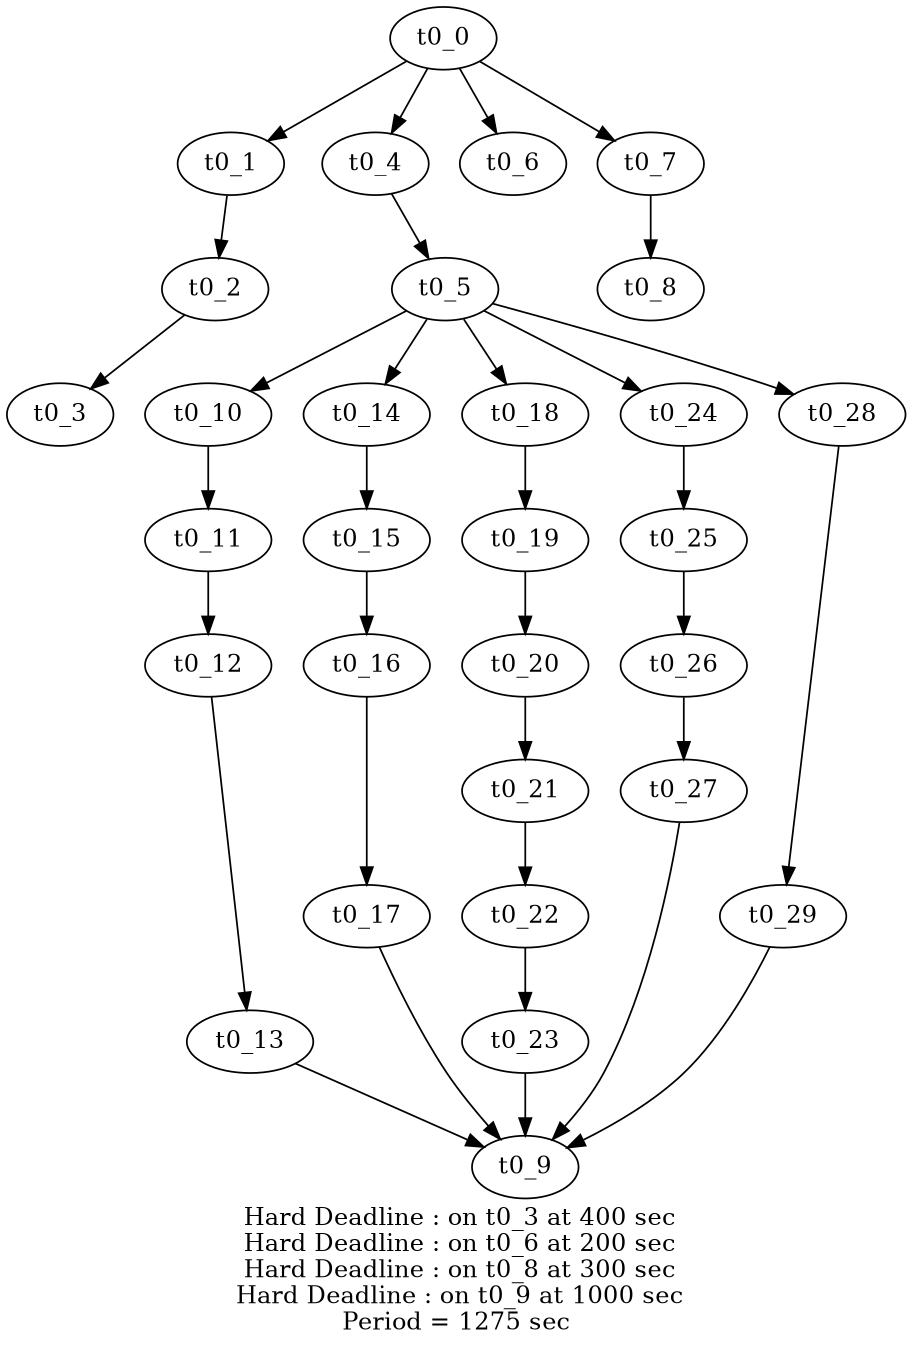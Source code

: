 digraph G0{
	size = "7,9";
	center = "true";
	t0_0;
	t0_1;
	t0_2;
	t0_3;
	t0_4;
	t0_5;
	t0_6;
	t0_7;
	t0_8;
	t0_9;
	t0_10;
	t0_11;
	t0_12;
	t0_13;
	t0_14;
	t0_15;
	t0_16;
	t0_17;
	t0_18;
	t0_19;
	t0_20;
	t0_21;
	t0_22;
	t0_23;
	t0_24;
	t0_25;
	t0_26;
	t0_27;
	t0_28;
	t0_29;
	t0_0 -> t0_1 [label=""];
	t0_1 -> t0_2 [label=""];
	t0_2 -> t0_3 [label=""];
	t0_0 -> t0_4 [label=""];
	t0_4 -> t0_5 [label=""];
	t0_0 -> t0_6 [label=""];
	t0_0 -> t0_7 [label=""];
	t0_7 -> t0_8 [label=""];
	t0_5 -> t0_10 [label=""];
	t0_10 -> t0_11 [label=""];
	t0_11 -> t0_12 [label=""];
	t0_12 -> t0_13 [label=""];
	t0_13 -> t0_9 [label=""];
	t0_5 -> t0_14 [label=""];
	t0_14 -> t0_15 [label=""];
	t0_15 -> t0_16 [label=""];
	t0_16 -> t0_17 [label=""];
	t0_17 -> t0_9 [label=""];
	t0_5 -> t0_18 [label=""];
	t0_18 -> t0_19 [label=""];
	t0_19 -> t0_20 [label=""];
	t0_20 -> t0_21 [label=""];
	t0_21 -> t0_22 [label=""];
	t0_22 -> t0_23 [label=""];
	t0_23 -> t0_9 [label=""];
	t0_5 -> t0_24 [label=""];
	t0_24 -> t0_25 [label=""];
	t0_25 -> t0_26 [label=""];
	t0_26 -> t0_27 [label=""];
	t0_27 -> t0_9 [label=""];
	t0_5 -> t0_28 [label=""];
	t0_28 -> t0_29 [label=""];
	t0_29 -> t0_9 [label=""];
	label=" Hard Deadline : on t0_3 at 400 sec\n Hard Deadline : on t0_6 at 200 sec\n Hard Deadline : on t0_8 at 300 sec\n Hard Deadline : on t0_9 at 1000 sec\nPeriod = 1275 sec";
}

digraph G1{
	size = "7,9";
	center = "true";
	t1_0;
	t1_1;
	t1_2;
	t1_3;
	t1_4;
	t1_5;
	t1_6;
	t1_7;
	t1_8;
	t1_9;
	t1_10;
	t1_11;
	t1_12;
	t1_13;
	t1_14;
	t1_15;
	t1_16;
	t1_17;
	t1_18;
	t1_19;
	t1_0 -> t1_1 [label=""];
	t1_1 -> t1_2 [label=""];
	t1_2 -> t1_3 [label=""];
	t1_3 -> t1_4 [label=""];
	t1_4 -> t1_5 [label=""];
	t1_0 -> t1_6 [label=""];
	t1_6 -> t1_7 [label=""];
	t1_7 -> t1_8 [label=""];
	t1_0 -> t1_9 [label=""];
	t1_9 -> t1_10 [label=""];
	t1_10 -> t1_11 [label=""];
	t1_11 -> t1_12 [label=""];
	t1_12 -> t1_13 [label=""];
	t1_0 -> t1_14 [label=""];
	t1_14 -> t1_15 [label=""];
	t1_15 -> t1_16 [label=""];
	t1_16 -> t1_17 [label=""];
	t1_17 -> t1_18 [label=""];
	t1_18 -> t1_19 [label=""];
	label=" Hard Deadline : on t1_5 at 600 sec\n Hard Deadline : on t1_8 at 400 sec\n Hard Deadline : on t1_13 at 600 sec\n Hard Deadline : on t1_19 at 700 sec\nPeriod = 1275 sec";
}

digraph G2{
	size = "7,9";
	center = "true";
	t2_0;
	t2_1;
	t2_2;
	t2_3;
	t2_4;
	t2_5;
	t2_6;
	t2_7;
	t2_8;
	t2_9;
	t2_10;
	t2_11;
	t2_12;
	t2_13;
	t2_14;
	t2_15;
	t2_16;
	t2_17;
	t2_18;
	t2_19;
	t2_20;
	t2_21;
	t2_22;
	t2_23;
	t2_24;
	t2_25;
	t2_26;
	t2_27;
	t2_28;
	t2_29;
	t2_30;
	t2_31;
	t2_32;
	t2_33;
	t2_34;
	t2_35;
	t2_36;
	t2_37;
	t2_38;
	t2_39;
	t2_40;
	t2_41;
	t2_42;
	t2_43;
	t2_44;
	t2_45;
	t2_46;
	t2_47;
	t2_48;
	t2_49;
	t2_50;
	t2_51;
	t2_52;
	t2_53;
	t2_54;
	t2_55;
	t2_56;
	t2_57;
	t2_58;
	t2_59;
	t2_60;
	t2_61;
	t2_0 -> t2_1 [label=""];
	t2_1 -> t2_2 [label=""];
	t2_2 -> t2_3 [label=""];
	t2_0 -> t2_4 [label=""];
	t2_4 -> t2_5 [label=""];
	t2_5 -> t2_6 [label=""];
	t2_0 -> t2_7 [label=""];
	t2_7 -> t2_8 [label=""];
	t2_8 -> t2_9 [label=""];
	t2_9 -> t2_10 [label=""];
	t2_10 -> t2_11 [label=""];
	t2_0 -> t2_12 [label=""];
	t2_12 -> t2_13 [label=""];
	t2_13 -> t2_14 [label=""];
	t2_10 -> t2_15 [label=""];
	t2_15 -> t2_16 [label=""];
	t2_16 -> t2_17 [label=""];
	t2_17 -> t2_18 [label=""];
	t2_18 -> t2_19 [label=""];
	t2_19 -> t2_20 [label=""];
	t2_10 -> t2_21 [label=""];
	t2_21 -> t2_22 [label=""];
	t2_22 -> t2_23 [label=""];
	t2_23 -> t2_24 [label=""];
	t2_24 -> t2_25 [label=""];
	t2_25 -> t2_26 [label=""];
	t2_26 -> t2_27 [label=""];
	t2_27 -> t2_28 [label=""];
	t2_10 -> t2_29 [label=""];
	t2_29 -> t2_30 [label=""];
	t2_30 -> t2_31 [label=""];
	t2_31 -> t2_32 [label=""];
	t2_32 -> t2_33 [label=""];
	t2_33 -> t2_34 [label=""];
	t2_34 -> t2_35 [label=""];
	t2_35 -> t2_36 [label=""];
	t2_36 -> t2_37 [label=""];
	t2_10 -> t2_38 [label=""];
	t2_38 -> t2_39 [label=""];
	t2_39 -> t2_40 [label=""];
	t2_40 -> t2_41 [label=""];
	t2_41 -> t2_42 [label=""];
	t2_42 -> t2_43 [label=""];
	t2_43 -> t2_44 [label=""];
	t2_44 -> t2_45 [label=""];
	t2_45 -> t2_46 [label=""];
	t2_46 -> t2_47 [label=""];
	t2_47 -> t2_48 [label=""];
	t2_10 -> t2_49 [label=""];
	t2_49 -> t2_50 [label=""];
	t2_50 -> t2_51 [label=""];
	t2_51 -> t2_52 [label=""];
	t2_52 -> t2_53 [label=""];
	t2_53 -> t2_54 [label=""];
	t2_54 -> t2_55 [label=""];
	t2_55 -> t2_56 [label=""];
	t2_56 -> t2_57 [label=""];
	t2_57 -> t2_58 [label=""];
	t2_58 -> t2_59 [label=""];
	t2_59 -> t2_60 [label=""];
	t2_60 -> t2_61 [label=""];
	label=" Hard Deadline : on t2_3 at 400 sec\n Hard Deadline : on t2_6 at 400 sec\n Hard Deadline : on t2_11 at 600 sec\n Hard Deadline : on t2_14 at 400 sec\n Hard Deadline : on t2_20 at 1100 sec\n Hard Deadline : on t2_28 at 1300 sec\n Hard Deadline : on t2_37 at 1400 sec\n Hard Deadline : on t2_48 at 1600 sec\n Hard Deadline : on t2_61 at 1800 sec\nPeriod = 1275 sec";
}

digraph G3{
	size = "7,9";
	center = "true";
	t3_0;
	t3_1;
	t3_2;
	t3_3;
	t3_4;
	t3_5;
	t3_6;
	t3_7;
	t3_8;
	t3_9;
	t3_10;
	t3_11;
	t3_12;
	t3_13;
	t3_14;
	t3_15;
	t3_16;
	t3_17;
	t3_18;
	t3_19;
	t3_20;
	t3_21;
	t3_22;
	t3_23;
	t3_24;
	t3_25;
	t3_26;
	t3_27;
	t3_28;
	t3_29;
	t3_30;
	t3_31;
	t3_32;
	t3_33;
	t3_34;
	t3_35;
	t3_36;
	t3_37;
	t3_38;
	t3_39;
	t3_40;
	t3_41;
	t3_42;
	t3_43;
	t3_44;
	t3_45;
	t3_46;
	t3_0 -> t3_1 [label=""];
	t3_1 -> t3_2 [label=""];
	t3_2 -> t3_3 [label=""];
	t3_3 -> t3_4 [label=""];
	t3_4 -> t3_5 [label=""];
	t3_5 -> t3_6 [label=""];
	t3_0 -> t3_7 [label=""];
	t3_7 -> t3_8 [label=""];
	t3_8 -> t3_9 [label=""];
	t3_9 -> t3_10 [label=""];
	t3_10 -> t3_11 [label=""];
	t3_11 -> t3_12 [label=""];
	t3_0 -> t3_13 [label=""];
	t3_13 -> t3_14 [label=""];
	t3_14 -> t3_15 [label=""];
	t3_15 -> t3_16 [label=""];
	t3_6 -> t3_17 [label=""];
	t3_17 -> t3_18 [label=""];
	t3_18 -> t3_19 [label=""];
	t3_19 -> t3_20 [label=""];
	t3_20 -> t3_21 [label=""];
	t3_21 -> t3_22 [label=""];
	t3_6 -> t3_23 [label=""];
	t3_23 -> t3_24 [label=""];
	t3_24 -> t3_25 [label=""];
	t3_25 -> t3_26 [label=""];
	t3_26 -> t3_27 [label=""];
	t3_27 -> t3_28 [label=""];
	t3_28 -> t3_29 [label=""];
	t3_29 -> t3_30 [label=""];
	t3_6 -> t3_31 [label=""];
	t3_31 -> t3_32 [label=""];
	t3_32 -> t3_33 [label=""];
	t3_33 -> t3_34 [label=""];
	t3_34 -> t3_35 [label=""];
	t3_35 -> t3_36 [label=""];
	t3_36 -> t3_37 [label=""];
	t3_6 -> t3_38 [label=""];
	t3_38 -> t3_39 [label=""];
	t3_39 -> t3_40 [label=""];
	t3_40 -> t3_41 [label=""];
	t3_41 -> t3_42 [label=""];
	t3_42 -> t3_43 [label=""];
	t3_43 -> t3_44 [label=""];
	t3_44 -> t3_45 [label=""];
	t3_45 -> t3_46 [label=""];
	label=" Hard Deadline : on t3_12 at 700 sec\n Hard Deadline : on t3_16 at 500 sec\n Hard Deadline : on t3_22 at 1300 sec\n Hard Deadline : on t3_30 at 1500 sec\n Hard Deadline : on t3_37 at 1400 sec\n Hard Deadline : on t3_46 at 1600 sec\nPeriod = 1275 sec";
}

